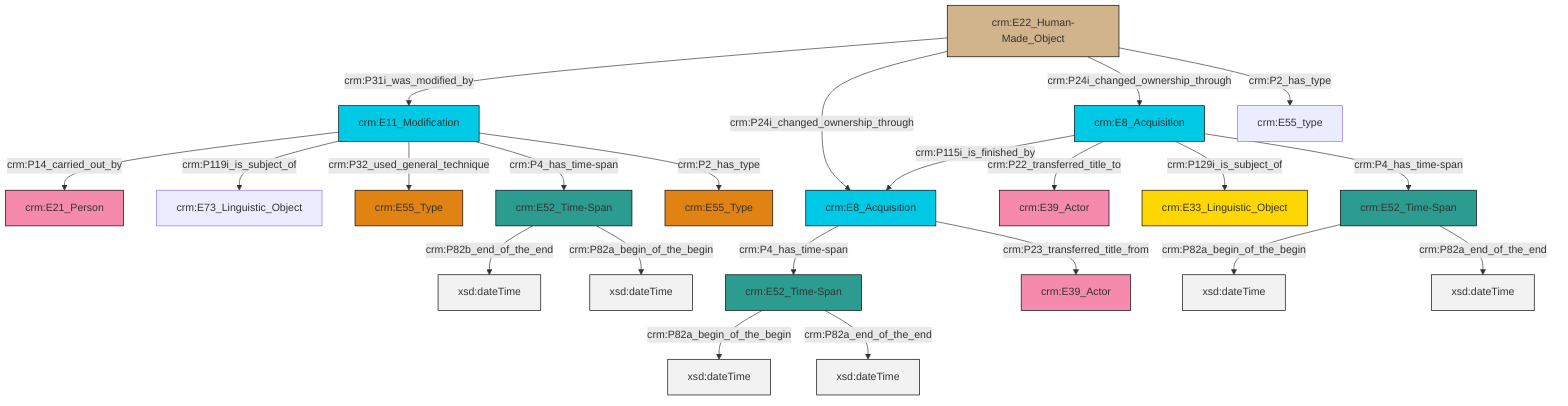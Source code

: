 graph TD
classDef Literal fill:#f2f2f2,stroke:#000000;
classDef CRM_Entity fill:#FFFFFF,stroke:#000000;
classDef Temporal_Entity fill:#00C9E6, stroke:#000000;
classDef Type fill:#E18312, stroke:#000000;
classDef Time-Span fill:#2C9C91, stroke:#000000;
classDef Appellation fill:#FFEB7F, stroke:#000000;
classDef Place fill:#008836, stroke:#000000;
classDef Persistent_Item fill:#B266B2, stroke:#000000;
classDef Conceptual_Object fill:#FFD700, stroke:#000000;
classDef Physical_Thing fill:#D2B48C, stroke:#000000;
classDef Actor fill:#f58aad, stroke:#000000;
classDef PC_Classes fill:#4ce600, stroke:#000000;
classDef Multi fill:#cccccc,stroke:#000000;

0["crm:E22_Human-Made_Object"]:::Physical_Thing -->|crm:P31i_was_modified_by| 1["crm:E11_Modification"]:::Temporal_Entity
1["crm:E11_Modification"]:::Temporal_Entity -->|crm:P14_carried_out_by| 10["crm:E21_Person"]:::Actor
0["crm:E22_Human-Made_Object"]:::Physical_Thing -->|crm:P24i_changed_ownership_through| 11["crm:E8_Acquisition"]:::Temporal_Entity
12["crm:E8_Acquisition"]:::Temporal_Entity -->|crm:P115i_is_finished_by| 11["crm:E8_Acquisition"]:::Temporal_Entity
12["crm:E8_Acquisition"]:::Temporal_Entity -->|crm:P22_transferred_title_to| 16["crm:E39_Actor"]:::Actor
1["crm:E11_Modification"]:::Temporal_Entity -->|crm:P119i_is_subject_of| 4["crm:E73_Linguistic_Object"]:::Default
0["crm:E22_Human-Made_Object"]:::Physical_Thing -->|crm:P24i_changed_ownership_through| 12["crm:E8_Acquisition"]:::Temporal_Entity
11["crm:E8_Acquisition"]:::Temporal_Entity -->|crm:P4_has_time-span| 20["crm:E52_Time-Span"]:::Time-Span
1["crm:E11_Modification"]:::Temporal_Entity -->|crm:P32_used_general_technique| 21["crm:E55_Type"]:::Type
2["crm:E52_Time-Span"]:::Time-Span -->|crm:P82b_end_of_the_end| 23[xsd:dateTime]:::Literal
20["crm:E52_Time-Span"]:::Time-Span -->|crm:P82a_begin_of_the_begin| 24[xsd:dateTime]:::Literal
11["crm:E8_Acquisition"]:::Temporal_Entity -->|crm:P23_transferred_title_from| 8["crm:E39_Actor"]:::Actor
25["crm:E52_Time-Span"]:::Time-Span -->|crm:P82a_begin_of_the_begin| 26[xsd:dateTime]:::Literal
12["crm:E8_Acquisition"]:::Temporal_Entity -->|crm:P129i_is_subject_of| 28["crm:E33_Linguistic_Object"]:::Conceptual_Object
1["crm:E11_Modification"]:::Temporal_Entity -->|crm:P4_has_time-span| 2["crm:E52_Time-Span"]:::Time-Span
12["crm:E8_Acquisition"]:::Temporal_Entity -->|crm:P4_has_time-span| 25["crm:E52_Time-Span"]:::Time-Span
1["crm:E11_Modification"]:::Temporal_Entity -->|crm:P2_has_type| 6["crm:E55_Type"]:::Type
0["crm:E22_Human-Made_Object"]:::Physical_Thing -->|crm:P2_has_type| 14["crm:E55_type"]:::Default
20["crm:E52_Time-Span"]:::Time-Span -->|crm:P82a_end_of_the_end| 31[xsd:dateTime]:::Literal
2["crm:E52_Time-Span"]:::Time-Span -->|crm:P82a_begin_of_the_begin| 33[xsd:dateTime]:::Literal
25["crm:E52_Time-Span"]:::Time-Span -->|crm:P82a_end_of_the_end| 35[xsd:dateTime]:::Literal